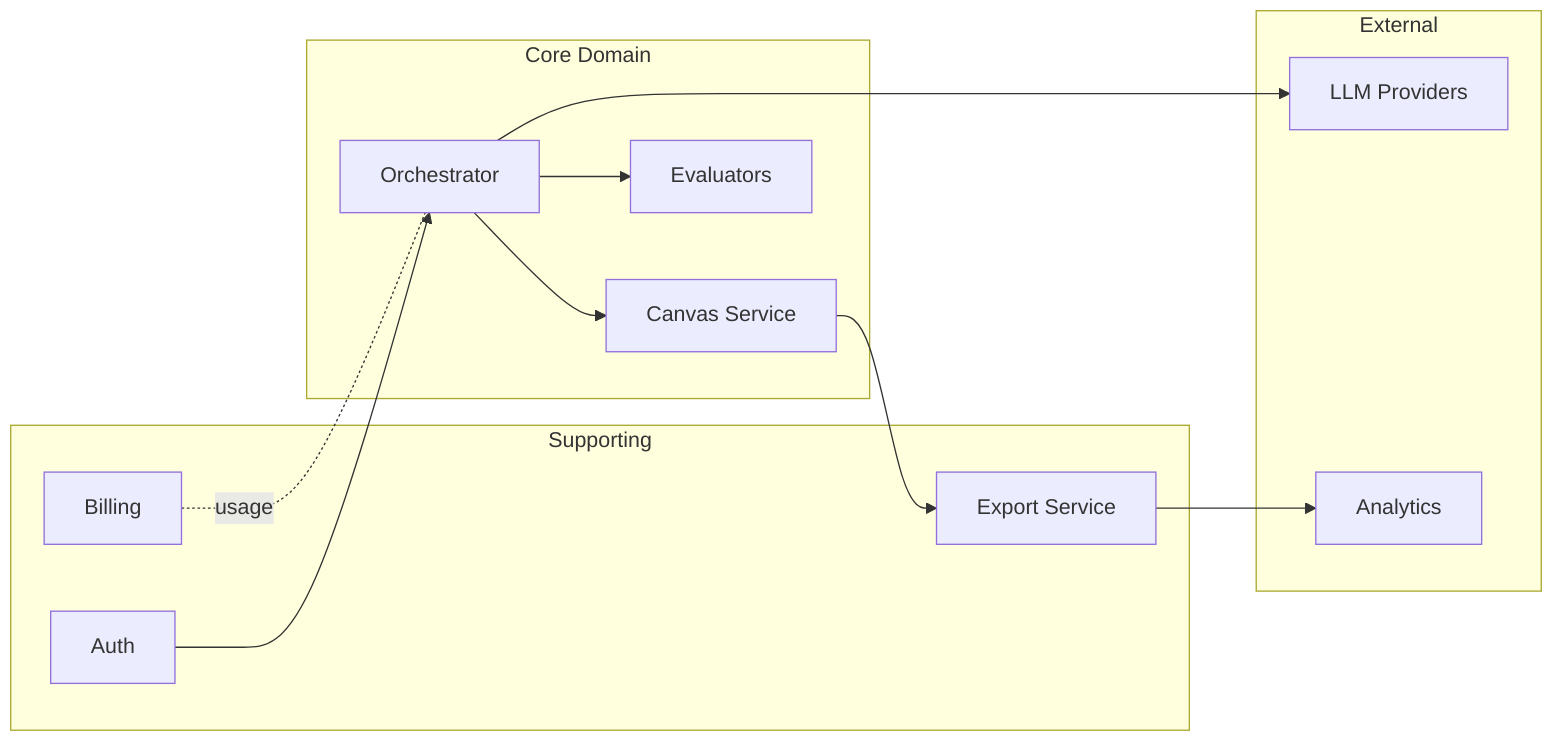 %% Mermaid Domain Context Map (skeleton)
graph LR
  subgraph Core Domain
    Canvas[Canvas Service]
    Orchestrator[Orchestrator]
    Evaluators[Evaluators]
  end
  subgraph Supporting
    Export[Export Service]
    Auth[Auth]
    Billing[Billing]
  end
  subgraph External
    LLM[LLM Providers]
    Analytics[Analytics]
  end

  Orchestrator --> Canvas
  Orchestrator --> Evaluators
  Canvas --> Export
  Orchestrator --> LLM
  Export --> Analytics
  Billing -. usage .- Orchestrator
  Auth --> Orchestrator